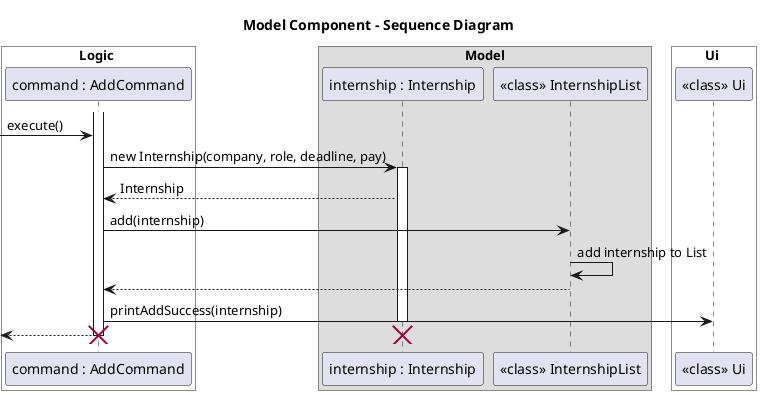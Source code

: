 @startuml ModelComponentSD
title Model Component - Sequence Diagram

box Logic #FFFFFF
participant "command : AddCommand" as Command
end box
box Model
participant "internship : Internship" as internship
participant "<<class>> InternshipList" as Model
end box

box Ui #FFFFFF
participant "<<class>> Ui" as Ui
end box

activate Command
-> Command : execute()

Command -> internship : new Internship(company, role, deadline, pay)
activate internship
internship --> Command : Internship
Command -> Model : add(internship)
Model -> Model : add internship to List
Model --> Command
Command -> Ui : printAddSuccess(internship)
deactivate internship



<-- Command
destroy internship

deactivate Command
destroy Command

@enduml